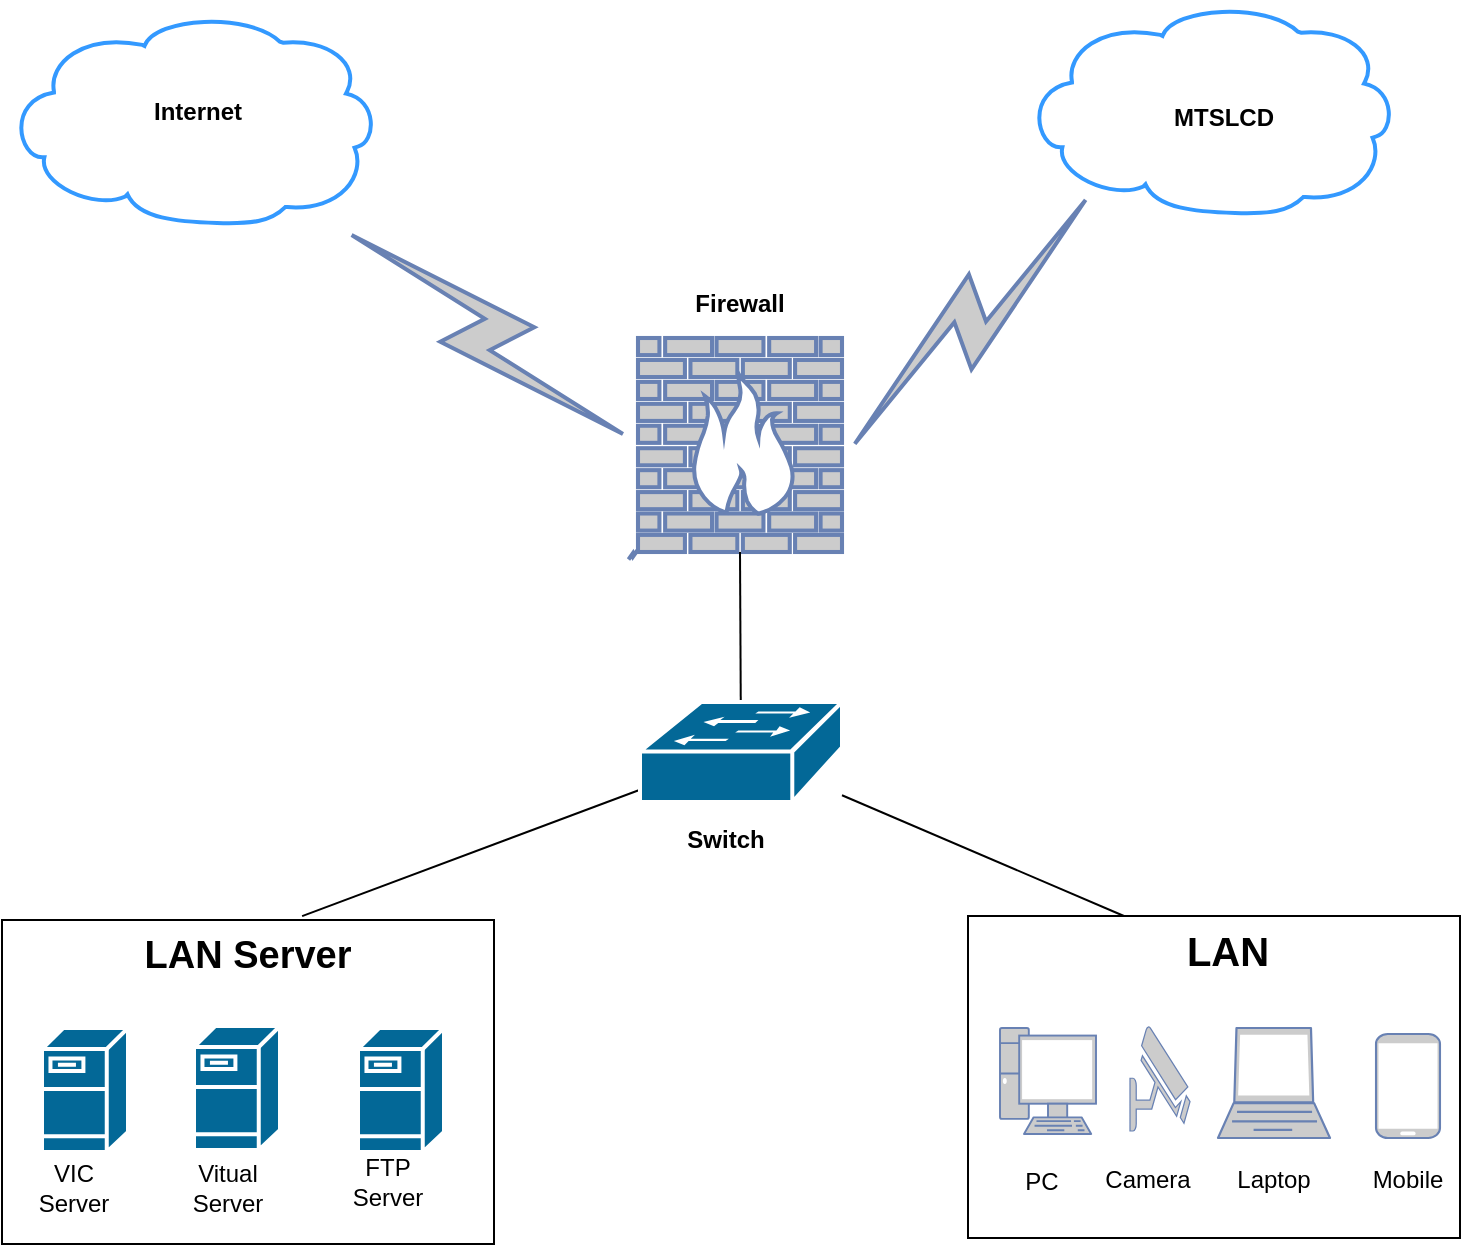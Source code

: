 <mxfile version="16.2.2" type="github">
  <diagram id="INZySs0cjXDZFRDGY-CA" name="Page-1">
    <mxGraphModel dx="1038" dy="579" grid="0" gridSize="10" guides="1" tooltips="1" connect="1" arrows="1" fold="1" page="1" pageScale="1" pageWidth="850" pageHeight="1100" math="0" shadow="0">
      <root>
        <mxCell id="0" />
        <mxCell id="1" parent="0" />
        <mxCell id="ksOG_NAHe54KqmvVW3Z6-2" value="" style="shape=mxgraph.cisco.storage.cloud;sketch=0;html=1;pointerEvents=1;dashed=0;fillColor=none;strokeColor=#3399FF;strokeWidth=2;verticalLabelPosition=bottom;verticalAlign=top;align=center;outlineConnect=0;labelBackgroundColor=#FFFFFF;" parent="1" vertex="1">
          <mxGeometry x="63" y="26" width="186" height="106" as="geometry" />
        </mxCell>
        <mxCell id="ksOG_NAHe54KqmvVW3Z6-3" value="" style="shape=mxgraph.cisco.storage.cloud;sketch=0;html=1;pointerEvents=1;dashed=0;fillColor=none;strokeColor=#3399FF;strokeWidth=2;verticalLabelPosition=bottom;verticalAlign=top;align=center;outlineConnect=0;labelBackgroundColor=#FFFFFF;" parent="1" vertex="1">
          <mxGeometry x="572" y="21" width="186" height="106" as="geometry" />
        </mxCell>
        <mxCell id="ksOG_NAHe54KqmvVW3Z6-4" value="" style="html=1;outlineConnect=0;fillColor=#CCCCCC;strokeColor=#6881B3;gradientColor=none;gradientDirection=north;strokeWidth=2;shape=mxgraph.networks.comm_link_edge;html=1;rounded=0;endArrow=none;endFill=0;startArrow=none;entryX=0.2;entryY=0.87;entryDx=0;entryDy=0;entryPerimeter=0;" parent="1" source="ksOG_NAHe54KqmvVW3Z6-1" target="ksOG_NAHe54KqmvVW3Z6-3" edge="1">
          <mxGeometry width="100" height="100" relative="1" as="geometry">
            <mxPoint x="374" y="300" as="sourcePoint" />
            <mxPoint x="474" y="200" as="targetPoint" />
            <Array as="points">
              <mxPoint x="641" y="268" />
            </Array>
          </mxGeometry>
        </mxCell>
        <mxCell id="ksOG_NAHe54KqmvVW3Z6-1" value="" style="fontColor=#0066CC;verticalAlign=top;verticalLabelPosition=bottom;labelPosition=center;align=center;html=1;outlineConnect=0;fillColor=#CCCCCC;strokeColor=#6881B3;gradientColor=none;gradientDirection=north;strokeWidth=2;shape=mxgraph.networks.firewall;labelBackgroundColor=#FFFFFF;" parent="1" vertex="1">
          <mxGeometry x="379" y="189" width="102" height="107" as="geometry" />
        </mxCell>
        <mxCell id="ksOG_NAHe54KqmvVW3Z6-5" value="" style="html=1;outlineConnect=0;fillColor=#CCCCCC;strokeColor=#6881B3;gradientColor=none;gradientDirection=north;strokeWidth=2;shape=mxgraph.networks.comm_link_edge;html=1;rounded=0;endArrow=none;endFill=0;" parent="1" target="ksOG_NAHe54KqmvVW3Z6-1" edge="1">
          <mxGeometry width="100" height="100" relative="1" as="geometry">
            <mxPoint x="374" y="300" as="sourcePoint" />
            <mxPoint x="474" y="200" as="targetPoint" />
          </mxGeometry>
        </mxCell>
        <mxCell id="ksOG_NAHe54KqmvVW3Z6-6" value="" style="html=1;outlineConnect=0;fillColor=#CCCCCC;strokeColor=#6881B3;gradientColor=none;gradientDirection=north;strokeWidth=2;shape=mxgraph.networks.comm_link_edge;html=1;rounded=0;endArrow=none;endFill=0;entryX=0;entryY=0.5;entryDx=0;entryDy=0;entryPerimeter=0;" parent="1" source="ksOG_NAHe54KqmvVW3Z6-2" target="ksOG_NAHe54KqmvVW3Z6-1" edge="1">
          <mxGeometry width="100" height="100" relative="1" as="geometry">
            <mxPoint x="374" y="300" as="sourcePoint" />
            <mxPoint x="474" y="200" as="targetPoint" />
          </mxGeometry>
        </mxCell>
        <mxCell id="ksOG_NAHe54KqmvVW3Z6-7" value="" style="verticalLabelPosition=bottom;verticalAlign=top;html=1;shape=mxgraph.basic.rect;fillColor2=none;strokeWidth=1;size=20;indent=5;labelBackgroundColor=#FFFFFF;fillColor=none;" parent="1" vertex="1">
          <mxGeometry x="61" y="480" width="246" height="162" as="geometry" />
        </mxCell>
        <mxCell id="ksOG_NAHe54KqmvVW3Z6-8" value="" style="verticalLabelPosition=bottom;verticalAlign=top;html=1;shape=mxgraph.basic.rect;fillColor2=none;strokeWidth=1;size=20;indent=5;labelBackgroundColor=#FFFFFF;fillColor=none;" parent="1" vertex="1">
          <mxGeometry x="544" y="478" width="246" height="161" as="geometry" />
        </mxCell>
        <mxCell id="ksOG_NAHe54KqmvVW3Z6-14" value="&lt;b style=&quot;background-color: rgb(255 , 255 , 255)&quot;&gt;&lt;font style=&quot;font-size: 19px&quot;&gt;LAN Server&lt;/font&gt;&lt;/b&gt;" style="text;html=1;strokeColor=none;fillColor=none;align=center;verticalAlign=middle;whiteSpace=wrap;rounded=0;labelBackgroundColor=#FFFFFF;" parent="1" vertex="1">
          <mxGeometry x="127" y="483" width="114" height="30" as="geometry" />
        </mxCell>
        <mxCell id="ksOG_NAHe54KqmvVW3Z6-15" value="&lt;b&gt;MTSLCD&lt;/b&gt;" style="text;html=1;strokeColor=none;fillColor=none;align=center;verticalAlign=middle;whiteSpace=wrap;rounded=0;labelBackgroundColor=#FFFFFF;" parent="1" vertex="1">
          <mxGeometry x="642" y="64" width="60" height="30" as="geometry" />
        </mxCell>
        <mxCell id="ksOG_NAHe54KqmvVW3Z6-16" value="&lt;b&gt;Internet&lt;/b&gt;" style="text;html=1;strokeColor=none;fillColor=none;align=center;verticalAlign=middle;whiteSpace=wrap;rounded=0;labelBackgroundColor=#FFFFFF;" parent="1" vertex="1">
          <mxGeometry x="129" y="61" width="60" height="30" as="geometry" />
        </mxCell>
        <mxCell id="ksOG_NAHe54KqmvVW3Z6-17" value="&lt;span style=&quot;font-size: 20px&quot;&gt;&lt;b&gt;LAN&lt;/b&gt;&lt;/span&gt;" style="text;html=1;strokeColor=none;fillColor=none;align=center;verticalAlign=middle;whiteSpace=wrap;rounded=0;labelBackgroundColor=#FFFFFF;" parent="1" vertex="1">
          <mxGeometry x="617" y="480" width="114" height="30" as="geometry" />
        </mxCell>
        <mxCell id="ksOG_NAHe54KqmvVW3Z6-18" value="" style="shape=mxgraph.cisco.servers.fileserver;sketch=0;html=1;pointerEvents=1;dashed=0;fillColor=#036897;strokeColor=#ffffff;strokeWidth=2;verticalLabelPosition=bottom;verticalAlign=top;align=center;outlineConnect=0;labelBackgroundColor=#FFFFFF;" parent="1" vertex="1">
          <mxGeometry x="81" y="534" width="43" height="62" as="geometry" />
        </mxCell>
        <mxCell id="ksOG_NAHe54KqmvVW3Z6-19" value="" style="shape=mxgraph.cisco.servers.fileserver;sketch=0;html=1;pointerEvents=1;dashed=0;fillColor=#036897;strokeColor=#ffffff;strokeWidth=2;verticalLabelPosition=bottom;verticalAlign=top;align=center;outlineConnect=0;labelBackgroundColor=#FFFFFF;" parent="1" vertex="1">
          <mxGeometry x="157" y="533" width="43" height="62" as="geometry" />
        </mxCell>
        <mxCell id="ksOG_NAHe54KqmvVW3Z6-20" value="" style="shape=mxgraph.cisco.servers.fileserver;sketch=0;html=1;pointerEvents=1;dashed=0;fillColor=#036897;strokeColor=#ffffff;strokeWidth=2;verticalLabelPosition=bottom;verticalAlign=top;align=center;outlineConnect=0;labelBackgroundColor=#FFFFFF;" parent="1" vertex="1">
          <mxGeometry x="239" y="534" width="43" height="62" as="geometry" />
        </mxCell>
        <mxCell id="ksOG_NAHe54KqmvVW3Z6-21" value="" style="fontColor=#0066CC;verticalAlign=top;verticalLabelPosition=bottom;labelPosition=center;align=center;html=1;outlineConnect=0;fillColor=#CCCCCC;strokeColor=#6881B3;gradientColor=none;gradientDirection=north;strokeWidth=2;shape=mxgraph.networks.pc;labelBackgroundColor=#FFFFFF;" parent="1" vertex="1">
          <mxGeometry x="560" y="534" width="48" height="53" as="geometry" />
        </mxCell>
        <mxCell id="ksOG_NAHe54KqmvVW3Z6-22" value="" style="fontColor=#0066CC;verticalAlign=top;verticalLabelPosition=bottom;labelPosition=center;align=center;html=1;outlineConnect=0;fillColor=#CCCCCC;strokeColor=#6881B3;gradientColor=none;gradientDirection=north;strokeWidth=2;shape=mxgraph.networks.security_camera;labelBackgroundColor=#FFFFFF;" parent="1" vertex="1">
          <mxGeometry x="625" y="533" width="30" height="52.5" as="geometry" />
        </mxCell>
        <mxCell id="ksOG_NAHe54KqmvVW3Z6-23" value="" style="fontColor=#0066CC;verticalAlign=top;verticalLabelPosition=bottom;labelPosition=center;align=center;html=1;outlineConnect=0;fillColor=#CCCCCC;strokeColor=#6881B3;gradientColor=none;gradientDirection=north;strokeWidth=2;shape=mxgraph.networks.laptop;labelBackgroundColor=#FFFFFF;" parent="1" vertex="1">
          <mxGeometry x="669" y="534" width="56" height="55" as="geometry" />
        </mxCell>
        <mxCell id="ksOG_NAHe54KqmvVW3Z6-24" value="" style="fontColor=#0066CC;verticalAlign=top;verticalLabelPosition=bottom;labelPosition=center;align=center;html=1;outlineConnect=0;fillColor=#CCCCCC;strokeColor=#6881B3;gradientColor=none;gradientDirection=north;strokeWidth=2;shape=mxgraph.networks.mobile;labelBackgroundColor=#FFFFFF;" parent="1" vertex="1">
          <mxGeometry x="748" y="537" width="32" height="52" as="geometry" />
        </mxCell>
        <mxCell id="ksOG_NAHe54KqmvVW3Z6-25" value="FTP Server" style="text;html=1;strokeColor=none;fillColor=none;align=center;verticalAlign=middle;whiteSpace=wrap;rounded=0;labelBackgroundColor=#FFFFFF;" parent="1" vertex="1">
          <mxGeometry x="224" y="596" width="60" height="30" as="geometry" />
        </mxCell>
        <mxCell id="ksOG_NAHe54KqmvVW3Z6-26" value="Vitual Server" style="text;html=1;strokeColor=none;fillColor=none;align=center;verticalAlign=middle;whiteSpace=wrap;rounded=0;labelBackgroundColor=#FFFFFF;" parent="1" vertex="1">
          <mxGeometry x="144" y="599" width="60" height="30" as="geometry" />
        </mxCell>
        <mxCell id="ksOG_NAHe54KqmvVW3Z6-27" value="VIC Server" style="text;html=1;strokeColor=none;fillColor=none;align=center;verticalAlign=middle;whiteSpace=wrap;rounded=0;labelBackgroundColor=#FFFFFF;" parent="1" vertex="1">
          <mxGeometry x="67" y="599" width="60" height="30" as="geometry" />
        </mxCell>
        <mxCell id="ksOG_NAHe54KqmvVW3Z6-28" value="PC" style="text;html=1;strokeColor=none;fillColor=none;align=center;verticalAlign=middle;whiteSpace=wrap;rounded=0;labelBackgroundColor=#FFFFFF;" parent="1" vertex="1">
          <mxGeometry x="560" y="596" width="42" height="30" as="geometry" />
        </mxCell>
        <mxCell id="ksOG_NAHe54KqmvVW3Z6-29" value="Camera" style="text;html=1;strokeColor=none;fillColor=none;align=center;verticalAlign=middle;whiteSpace=wrap;rounded=0;labelBackgroundColor=#FFFFFF;" parent="1" vertex="1">
          <mxGeometry x="613" y="595" width="42" height="30" as="geometry" />
        </mxCell>
        <mxCell id="ksOG_NAHe54KqmvVW3Z6-31" value="Laptop" style="text;html=1;strokeColor=none;fillColor=none;align=center;verticalAlign=middle;whiteSpace=wrap;rounded=0;labelBackgroundColor=#FFFFFF;" parent="1" vertex="1">
          <mxGeometry x="676" y="595" width="42" height="30" as="geometry" />
        </mxCell>
        <mxCell id="ksOG_NAHe54KqmvVW3Z6-32" value="Mobile" style="text;html=1;strokeColor=none;fillColor=none;align=center;verticalAlign=middle;whiteSpace=wrap;rounded=0;labelBackgroundColor=#FFFFFF;" parent="1" vertex="1">
          <mxGeometry x="743" y="595" width="42" height="30" as="geometry" />
        </mxCell>
        <mxCell id="ksOG_NAHe54KqmvVW3Z6-34" style="edgeStyle=none;rounded=0;orthogonalLoop=1;jettySize=auto;html=1;entryX=0.317;entryY=0;entryDx=0;entryDy=0;entryPerimeter=0;fontSize=19;endArrow=none;endFill=0;" parent="1" source="ksOG_NAHe54KqmvVW3Z6-33" target="ksOG_NAHe54KqmvVW3Z6-8" edge="1">
          <mxGeometry relative="1" as="geometry" />
        </mxCell>
        <mxCell id="ksOG_NAHe54KqmvVW3Z6-35" style="edgeStyle=none;rounded=0;orthogonalLoop=1;jettySize=auto;html=1;entryX=0.61;entryY=-0.012;entryDx=0;entryDy=0;entryPerimeter=0;fontSize=19;endArrow=none;endFill=0;" parent="1" source="ksOG_NAHe54KqmvVW3Z6-33" target="ksOG_NAHe54KqmvVW3Z6-7" edge="1">
          <mxGeometry relative="1" as="geometry" />
        </mxCell>
        <mxCell id="ksOG_NAHe54KqmvVW3Z6-36" style="edgeStyle=none;rounded=0;orthogonalLoop=1;jettySize=auto;html=1;entryX=0.5;entryY=1;entryDx=0;entryDy=0;entryPerimeter=0;fontSize=19;endArrow=none;endFill=0;" parent="1" source="ksOG_NAHe54KqmvVW3Z6-33" target="ksOG_NAHe54KqmvVW3Z6-1" edge="1">
          <mxGeometry relative="1" as="geometry" />
        </mxCell>
        <mxCell id="ksOG_NAHe54KqmvVW3Z6-33" value="" style="shape=mxgraph.cisco.switches.workgroup_switch;sketch=0;html=1;pointerEvents=1;dashed=0;fillColor=#036897;strokeColor=#ffffff;strokeWidth=2;verticalLabelPosition=bottom;verticalAlign=top;align=center;outlineConnect=0;labelBackgroundColor=#FFFFFF;fontSize=19;" parent="1" vertex="1">
          <mxGeometry x="380" y="371" width="101" height="50" as="geometry" />
        </mxCell>
        <mxCell id="ksOG_NAHe54KqmvVW3Z6-37" value="&lt;b&gt;Firewall&lt;/b&gt;" style="text;html=1;strokeColor=none;fillColor=none;align=center;verticalAlign=middle;whiteSpace=wrap;rounded=0;labelBackgroundColor=#FFFFFF;" parent="1" vertex="1">
          <mxGeometry x="400" y="157" width="60" height="30" as="geometry" />
        </mxCell>
        <mxCell id="ksOG_NAHe54KqmvVW3Z6-38" value="&lt;b&gt;Switch&lt;/b&gt;" style="text;html=1;strokeColor=none;fillColor=none;align=center;verticalAlign=middle;whiteSpace=wrap;rounded=0;labelBackgroundColor=#FFFFFF;" parent="1" vertex="1">
          <mxGeometry x="393" y="425" width="60" height="30" as="geometry" />
        </mxCell>
      </root>
    </mxGraphModel>
  </diagram>
</mxfile>
